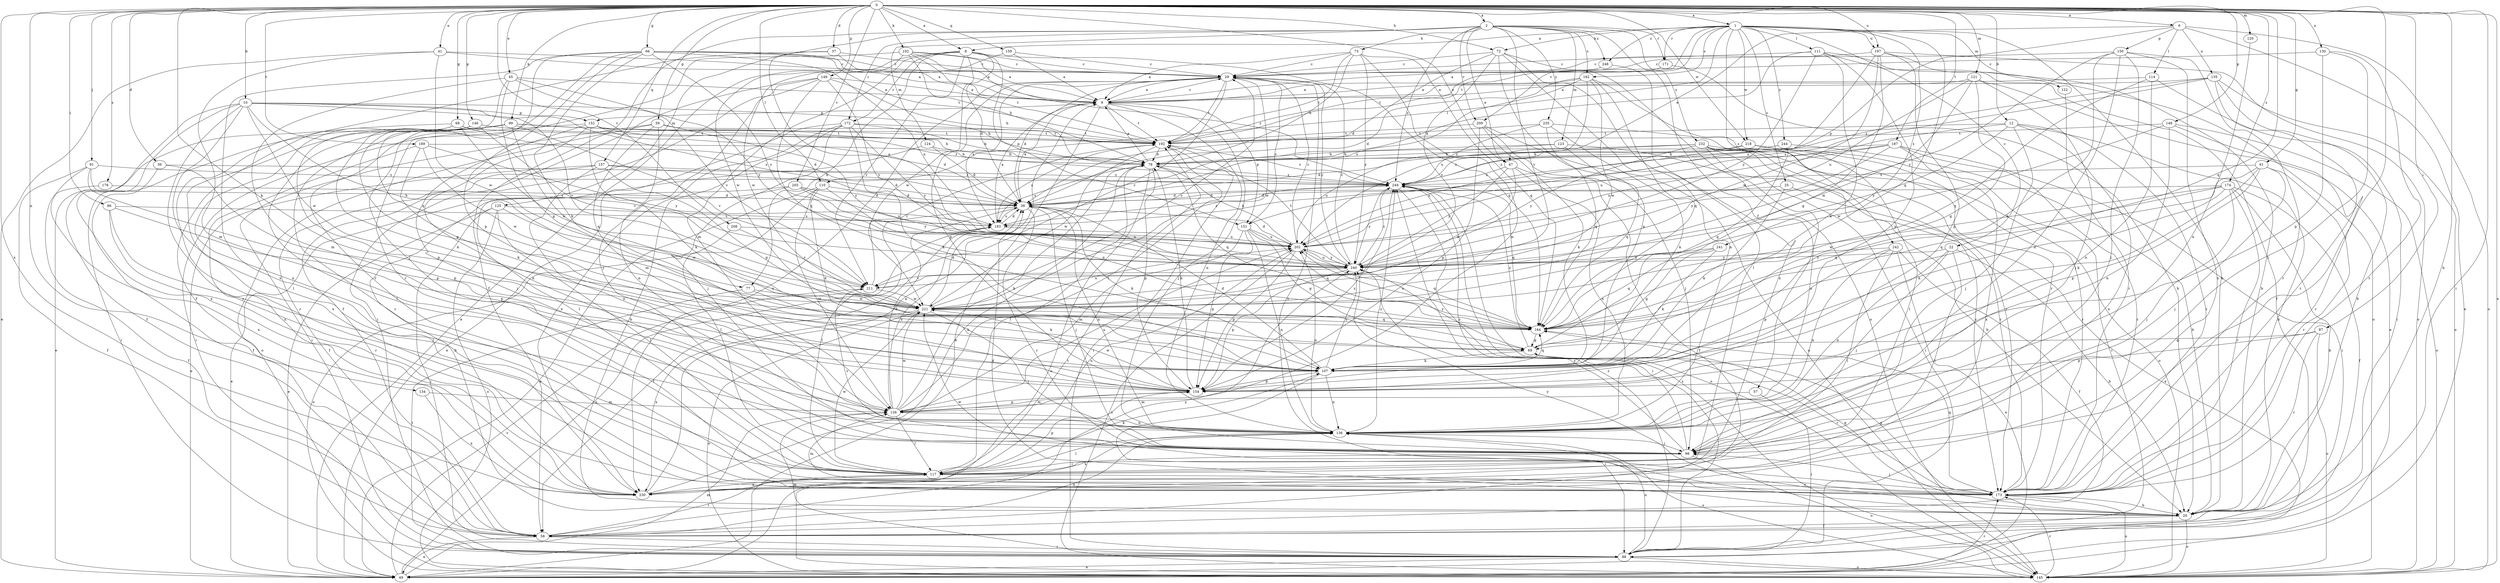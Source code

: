 strict digraph  {
0;
1;
2;
6;
8;
9;
10;
12;
20;
22;
25;
29;
36;
37;
38;
41;
45;
47;
49;
57;
58;
59;
61;
66;
68;
69;
72;
73;
77;
78;
86;
87;
88;
91;
98;
99;
102;
107;
110;
111;
114;
117;
120;
121;
122;
123;
124;
125;
126;
130;
134;
135;
136;
145;
146;
148;
149;
150;
151;
152;
154;
157;
159;
164;
171;
172;
173;
174;
178;
182;
183;
187;
189;
192;
197;
202;
205;
208;
209;
211;
218;
221;
230;
232;
235;
240;
241;
242;
244;
248;
249;
0 -> 1  [label=a];
0 -> 2  [label=a];
0 -> 6  [label=a];
0 -> 8  [label=a];
0 -> 10  [label=b];
0 -> 12  [label=b];
0 -> 20  [label=b];
0 -> 36  [label=d];
0 -> 37  [label=d];
0 -> 41  [label=e];
0 -> 45  [label=e];
0 -> 47  [label=e];
0 -> 59  [label=g];
0 -> 61  [label=g];
0 -> 66  [label=g];
0 -> 68  [label=g];
0 -> 72  [label=h];
0 -> 86  [label=i];
0 -> 87  [label=i];
0 -> 88  [label=i];
0 -> 91  [label=j];
0 -> 98  [label=j];
0 -> 99  [label=k];
0 -> 102  [label=k];
0 -> 107  [label=k];
0 -> 110  [label=l];
0 -> 120  [label=m];
0 -> 121  [label=m];
0 -> 130  [label=n];
0 -> 134  [label=n];
0 -> 145  [label=o];
0 -> 146  [label=p];
0 -> 148  [label=p];
0 -> 149  [label=p];
0 -> 157  [label=q];
0 -> 159  [label=q];
0 -> 164  [label=q];
0 -> 174  [label=s];
0 -> 178  [label=s];
0 -> 187  [label=t];
0 -> 189  [label=t];
0 -> 197  [label=u];
0 -> 205  [label=v];
0 -> 208  [label=v];
0 -> 218  [label=w];
0 -> 230  [label=x];
1 -> 8  [label=a];
1 -> 20  [label=b];
1 -> 22  [label=c];
1 -> 25  [label=c];
1 -> 72  [label=h];
1 -> 110  [label=l];
1 -> 111  [label=l];
1 -> 122  [label=m];
1 -> 164  [label=q];
1 -> 171  [label=r];
1 -> 182  [label=s];
1 -> 192  [label=t];
1 -> 197  [label=u];
1 -> 209  [label=v];
1 -> 218  [label=w];
1 -> 241  [label=z];
1 -> 242  [label=z];
1 -> 244  [label=z];
1 -> 248  [label=z];
2 -> 47  [label=e];
2 -> 57  [label=f];
2 -> 58  [label=f];
2 -> 73  [label=h];
2 -> 123  [label=m];
2 -> 124  [label=m];
2 -> 125  [label=m];
2 -> 171  [label=r];
2 -> 172  [label=r];
2 -> 182  [label=s];
2 -> 209  [label=v];
2 -> 211  [label=v];
2 -> 232  [label=y];
2 -> 235  [label=y];
2 -> 248  [label=z];
2 -> 249  [label=z];
6 -> 47  [label=e];
6 -> 49  [label=e];
6 -> 114  [label=l];
6 -> 135  [label=n];
6 -> 145  [label=o];
6 -> 150  [label=p];
6 -> 151  [label=p];
8 -> 29  [label=c];
8 -> 38  [label=d];
8 -> 49  [label=e];
8 -> 77  [label=h];
8 -> 126  [label=m];
8 -> 151  [label=p];
8 -> 164  [label=q];
8 -> 172  [label=r];
8 -> 211  [label=v];
8 -> 221  [label=w];
9 -> 29  [label=c];
9 -> 49  [label=e];
9 -> 98  [label=j];
9 -> 136  [label=n];
9 -> 151  [label=p];
9 -> 152  [label=p];
9 -> 192  [label=t];
10 -> 58  [label=f];
10 -> 77  [label=h];
10 -> 78  [label=h];
10 -> 117  [label=l];
10 -> 152  [label=p];
10 -> 173  [label=r];
10 -> 183  [label=s];
10 -> 211  [label=v];
10 -> 221  [label=w];
10 -> 230  [label=x];
12 -> 20  [label=b];
12 -> 98  [label=j];
12 -> 173  [label=r];
12 -> 192  [label=t];
12 -> 202  [label=u];
12 -> 230  [label=x];
12 -> 240  [label=y];
20 -> 29  [label=c];
20 -> 38  [label=d];
20 -> 58  [label=f];
20 -> 145  [label=o];
20 -> 164  [label=q];
20 -> 240  [label=y];
22 -> 20  [label=b];
22 -> 98  [label=j];
22 -> 117  [label=l];
22 -> 136  [label=n];
22 -> 240  [label=y];
25 -> 38  [label=d];
25 -> 49  [label=e];
25 -> 107  [label=k];
29 -> 9  [label=a];
29 -> 38  [label=d];
29 -> 154  [label=p];
29 -> 183  [label=s];
29 -> 192  [label=t];
29 -> 211  [label=v];
29 -> 221  [label=w];
29 -> 230  [label=x];
29 -> 240  [label=y];
36 -> 58  [label=f];
36 -> 154  [label=p];
36 -> 249  [label=z];
37 -> 9  [label=a];
37 -> 29  [label=c];
37 -> 58  [label=f];
37 -> 202  [label=u];
38 -> 9  [label=a];
38 -> 98  [label=j];
38 -> 107  [label=k];
38 -> 117  [label=l];
38 -> 136  [label=n];
38 -> 173  [label=r];
38 -> 183  [label=s];
41 -> 9  [label=a];
41 -> 29  [label=c];
41 -> 49  [label=e];
41 -> 126  [label=m];
41 -> 221  [label=w];
45 -> 9  [label=a];
45 -> 69  [label=g];
45 -> 126  [label=m];
45 -> 164  [label=q];
45 -> 211  [label=v];
45 -> 240  [label=y];
47 -> 58  [label=f];
47 -> 136  [label=n];
47 -> 221  [label=w];
47 -> 240  [label=y];
47 -> 249  [label=z];
49 -> 126  [label=m];
49 -> 173  [label=r];
49 -> 183  [label=s];
49 -> 192  [label=t];
49 -> 211  [label=v];
57 -> 88  [label=i];
57 -> 126  [label=m];
58 -> 49  [label=e];
58 -> 88  [label=i];
58 -> 117  [label=l];
58 -> 136  [label=n];
58 -> 240  [label=y];
59 -> 88  [label=i];
59 -> 126  [label=m];
59 -> 136  [label=n];
59 -> 145  [label=o];
59 -> 192  [label=t];
59 -> 240  [label=y];
61 -> 98  [label=j];
61 -> 107  [label=k];
61 -> 154  [label=p];
61 -> 164  [label=q];
61 -> 173  [label=r];
61 -> 249  [label=z];
66 -> 9  [label=a];
66 -> 29  [label=c];
66 -> 98  [label=j];
66 -> 107  [label=k];
66 -> 154  [label=p];
66 -> 173  [label=r];
66 -> 192  [label=t];
66 -> 202  [label=u];
66 -> 230  [label=x];
66 -> 240  [label=y];
68 -> 38  [label=d];
68 -> 107  [label=k];
68 -> 136  [label=n];
68 -> 173  [label=r];
68 -> 192  [label=t];
68 -> 221  [label=w];
69 -> 107  [label=k];
69 -> 173  [label=r];
69 -> 240  [label=y];
69 -> 249  [label=z];
72 -> 29  [label=c];
72 -> 38  [label=d];
72 -> 136  [label=n];
72 -> 145  [label=o];
72 -> 154  [label=p];
72 -> 211  [label=v];
72 -> 230  [label=x];
73 -> 9  [label=a];
73 -> 29  [label=c];
73 -> 78  [label=h];
73 -> 126  [label=m];
73 -> 164  [label=q];
73 -> 192  [label=t];
73 -> 240  [label=y];
77 -> 88  [label=i];
77 -> 107  [label=k];
77 -> 221  [label=w];
78 -> 9  [label=a];
78 -> 117  [label=l];
78 -> 145  [label=o];
78 -> 154  [label=p];
78 -> 164  [label=q];
78 -> 183  [label=s];
78 -> 249  [label=z];
86 -> 117  [label=l];
86 -> 154  [label=p];
86 -> 173  [label=r];
86 -> 183  [label=s];
87 -> 69  [label=g];
87 -> 145  [label=o];
87 -> 154  [label=p];
87 -> 173  [label=r];
88 -> 49  [label=e];
88 -> 126  [label=m];
88 -> 136  [label=n];
88 -> 145  [label=o];
88 -> 249  [label=z];
91 -> 58  [label=f];
91 -> 154  [label=p];
91 -> 183  [label=s];
91 -> 230  [label=x];
91 -> 249  [label=z];
98 -> 117  [label=l];
98 -> 145  [label=o];
98 -> 211  [label=v];
98 -> 240  [label=y];
98 -> 249  [label=z];
99 -> 78  [label=h];
99 -> 88  [label=i];
99 -> 117  [label=l];
99 -> 164  [label=q];
99 -> 173  [label=r];
99 -> 192  [label=t];
99 -> 211  [label=v];
99 -> 230  [label=x];
102 -> 9  [label=a];
102 -> 29  [label=c];
102 -> 78  [label=h];
102 -> 173  [label=r];
102 -> 192  [label=t];
102 -> 221  [label=w];
102 -> 249  [label=z];
107 -> 38  [label=d];
107 -> 88  [label=i];
107 -> 136  [label=n];
107 -> 154  [label=p];
107 -> 164  [label=q];
107 -> 240  [label=y];
110 -> 38  [label=d];
110 -> 49  [label=e];
110 -> 107  [label=k];
110 -> 117  [label=l];
110 -> 126  [label=m];
110 -> 164  [label=q];
111 -> 29  [label=c];
111 -> 38  [label=d];
111 -> 58  [label=f];
111 -> 107  [label=k];
111 -> 145  [label=o];
111 -> 154  [label=p];
111 -> 240  [label=y];
114 -> 9  [label=a];
114 -> 88  [label=i];
114 -> 136  [label=n];
114 -> 164  [label=q];
117 -> 107  [label=k];
117 -> 154  [label=p];
117 -> 173  [label=r];
117 -> 202  [label=u];
117 -> 221  [label=w];
117 -> 230  [label=x];
120 -> 136  [label=n];
121 -> 9  [label=a];
121 -> 49  [label=e];
121 -> 69  [label=g];
121 -> 98  [label=j];
121 -> 202  [label=u];
121 -> 221  [label=w];
122 -> 173  [label=r];
123 -> 78  [label=h];
123 -> 164  [label=q];
123 -> 173  [label=r];
123 -> 202  [label=u];
124 -> 38  [label=d];
124 -> 78  [label=h];
124 -> 117  [label=l];
125 -> 49  [label=e];
125 -> 88  [label=i];
125 -> 117  [label=l];
125 -> 145  [label=o];
125 -> 183  [label=s];
125 -> 221  [label=w];
126 -> 38  [label=d];
126 -> 78  [label=h];
126 -> 117  [label=l];
126 -> 136  [label=n];
126 -> 154  [label=p];
126 -> 183  [label=s];
126 -> 192  [label=t];
126 -> 202  [label=u];
126 -> 221  [label=w];
130 -> 29  [label=c];
130 -> 98  [label=j];
130 -> 154  [label=p];
130 -> 173  [label=r];
134 -> 126  [label=m];
134 -> 230  [label=x];
135 -> 9  [label=a];
135 -> 20  [label=b];
135 -> 145  [label=o];
135 -> 173  [label=r];
135 -> 183  [label=s];
135 -> 249  [label=z];
136 -> 98  [label=j];
136 -> 117  [label=l];
136 -> 145  [label=o];
136 -> 202  [label=u];
136 -> 230  [label=x];
136 -> 249  [label=z];
145 -> 173  [label=r];
145 -> 249  [label=z];
146 -> 49  [label=e];
146 -> 69  [label=g];
146 -> 154  [label=p];
146 -> 192  [label=t];
146 -> 211  [label=v];
148 -> 136  [label=n];
148 -> 145  [label=o];
148 -> 173  [label=r];
148 -> 192  [label=t];
148 -> 221  [label=w];
149 -> 9  [label=a];
149 -> 58  [label=f];
149 -> 78  [label=h];
149 -> 88  [label=i];
149 -> 98  [label=j];
149 -> 164  [label=q];
149 -> 240  [label=y];
150 -> 29  [label=c];
150 -> 98  [label=j];
150 -> 107  [label=k];
150 -> 136  [label=n];
150 -> 173  [label=r];
150 -> 230  [label=x];
150 -> 240  [label=y];
151 -> 29  [label=c];
151 -> 69  [label=g];
151 -> 126  [label=m];
151 -> 136  [label=n];
151 -> 154  [label=p];
151 -> 164  [label=q];
151 -> 202  [label=u];
152 -> 38  [label=d];
152 -> 88  [label=i];
152 -> 98  [label=j];
152 -> 107  [label=k];
152 -> 136  [label=n];
152 -> 192  [label=t];
152 -> 249  [label=z];
154 -> 78  [label=h];
154 -> 126  [label=m];
154 -> 221  [label=w];
154 -> 249  [label=z];
157 -> 38  [label=d];
157 -> 49  [label=e];
157 -> 58  [label=f];
157 -> 69  [label=g];
157 -> 136  [label=n];
157 -> 249  [label=z];
159 -> 9  [label=a];
159 -> 29  [label=c];
159 -> 221  [label=w];
164 -> 69  [label=g];
164 -> 202  [label=u];
171 -> 20  [label=b];
171 -> 192  [label=t];
172 -> 20  [label=b];
172 -> 49  [label=e];
172 -> 78  [label=h];
172 -> 98  [label=j];
172 -> 107  [label=k];
172 -> 192  [label=t];
172 -> 230  [label=x];
172 -> 240  [label=y];
173 -> 20  [label=b];
173 -> 69  [label=g];
173 -> 98  [label=j];
173 -> 126  [label=m];
173 -> 145  [label=o];
173 -> 164  [label=q];
173 -> 221  [label=w];
174 -> 20  [label=b];
174 -> 38  [label=d];
174 -> 58  [label=f];
174 -> 98  [label=j];
174 -> 107  [label=k];
174 -> 164  [label=q];
174 -> 173  [label=r];
174 -> 221  [label=w];
178 -> 38  [label=d];
178 -> 58  [label=f];
182 -> 9  [label=a];
182 -> 38  [label=d];
182 -> 164  [label=q];
182 -> 173  [label=r];
182 -> 183  [label=s];
182 -> 202  [label=u];
182 -> 221  [label=w];
183 -> 9  [label=a];
183 -> 38  [label=d];
183 -> 58  [label=f];
183 -> 202  [label=u];
183 -> 249  [label=z];
187 -> 78  [label=h];
187 -> 88  [label=i];
187 -> 173  [label=r];
187 -> 202  [label=u];
187 -> 230  [label=x];
187 -> 240  [label=y];
187 -> 249  [label=z];
189 -> 78  [label=h];
189 -> 107  [label=k];
189 -> 221  [label=w];
189 -> 230  [label=x];
189 -> 240  [label=y];
192 -> 78  [label=h];
192 -> 88  [label=i];
192 -> 183  [label=s];
192 -> 221  [label=w];
192 -> 249  [label=z];
197 -> 20  [label=b];
197 -> 29  [label=c];
197 -> 69  [label=g];
197 -> 145  [label=o];
197 -> 154  [label=p];
197 -> 202  [label=u];
197 -> 221  [label=w];
202 -> 29  [label=c];
202 -> 38  [label=d];
202 -> 78  [label=h];
202 -> 145  [label=o];
202 -> 154  [label=p];
202 -> 164  [label=q];
202 -> 240  [label=y];
205 -> 20  [label=b];
205 -> 38  [label=d];
205 -> 49  [label=e];
205 -> 202  [label=u];
205 -> 240  [label=y];
208 -> 145  [label=o];
208 -> 202  [label=u];
208 -> 211  [label=v];
209 -> 98  [label=j];
209 -> 107  [label=k];
209 -> 145  [label=o];
209 -> 154  [label=p];
209 -> 192  [label=t];
211 -> 192  [label=t];
211 -> 221  [label=w];
218 -> 78  [label=h];
218 -> 88  [label=i];
218 -> 117  [label=l];
218 -> 173  [label=r];
218 -> 202  [label=u];
221 -> 29  [label=c];
221 -> 38  [label=d];
221 -> 98  [label=j];
221 -> 145  [label=o];
221 -> 164  [label=q];
221 -> 202  [label=u];
221 -> 230  [label=x];
230 -> 9  [label=a];
230 -> 78  [label=h];
232 -> 20  [label=b];
232 -> 38  [label=d];
232 -> 78  [label=h];
232 -> 88  [label=i];
232 -> 136  [label=n];
232 -> 145  [label=o];
232 -> 173  [label=r];
232 -> 240  [label=y];
235 -> 107  [label=k];
235 -> 164  [label=q];
235 -> 173  [label=r];
235 -> 192  [label=t];
235 -> 249  [label=z];
240 -> 29  [label=c];
240 -> 154  [label=p];
240 -> 192  [label=t];
240 -> 202  [label=u];
240 -> 211  [label=v];
240 -> 249  [label=z];
241 -> 69  [label=g];
241 -> 107  [label=k];
241 -> 164  [label=q];
241 -> 240  [label=y];
242 -> 49  [label=e];
242 -> 58  [label=f];
242 -> 117  [label=l];
242 -> 136  [label=n];
242 -> 154  [label=p];
242 -> 240  [label=y];
244 -> 20  [label=b];
244 -> 78  [label=h];
244 -> 164  [label=q];
244 -> 249  [label=z];
248 -> 9  [label=a];
248 -> 117  [label=l];
249 -> 38  [label=d];
249 -> 88  [label=i];
249 -> 145  [label=o];
249 -> 164  [label=q];
249 -> 240  [label=y];
}
